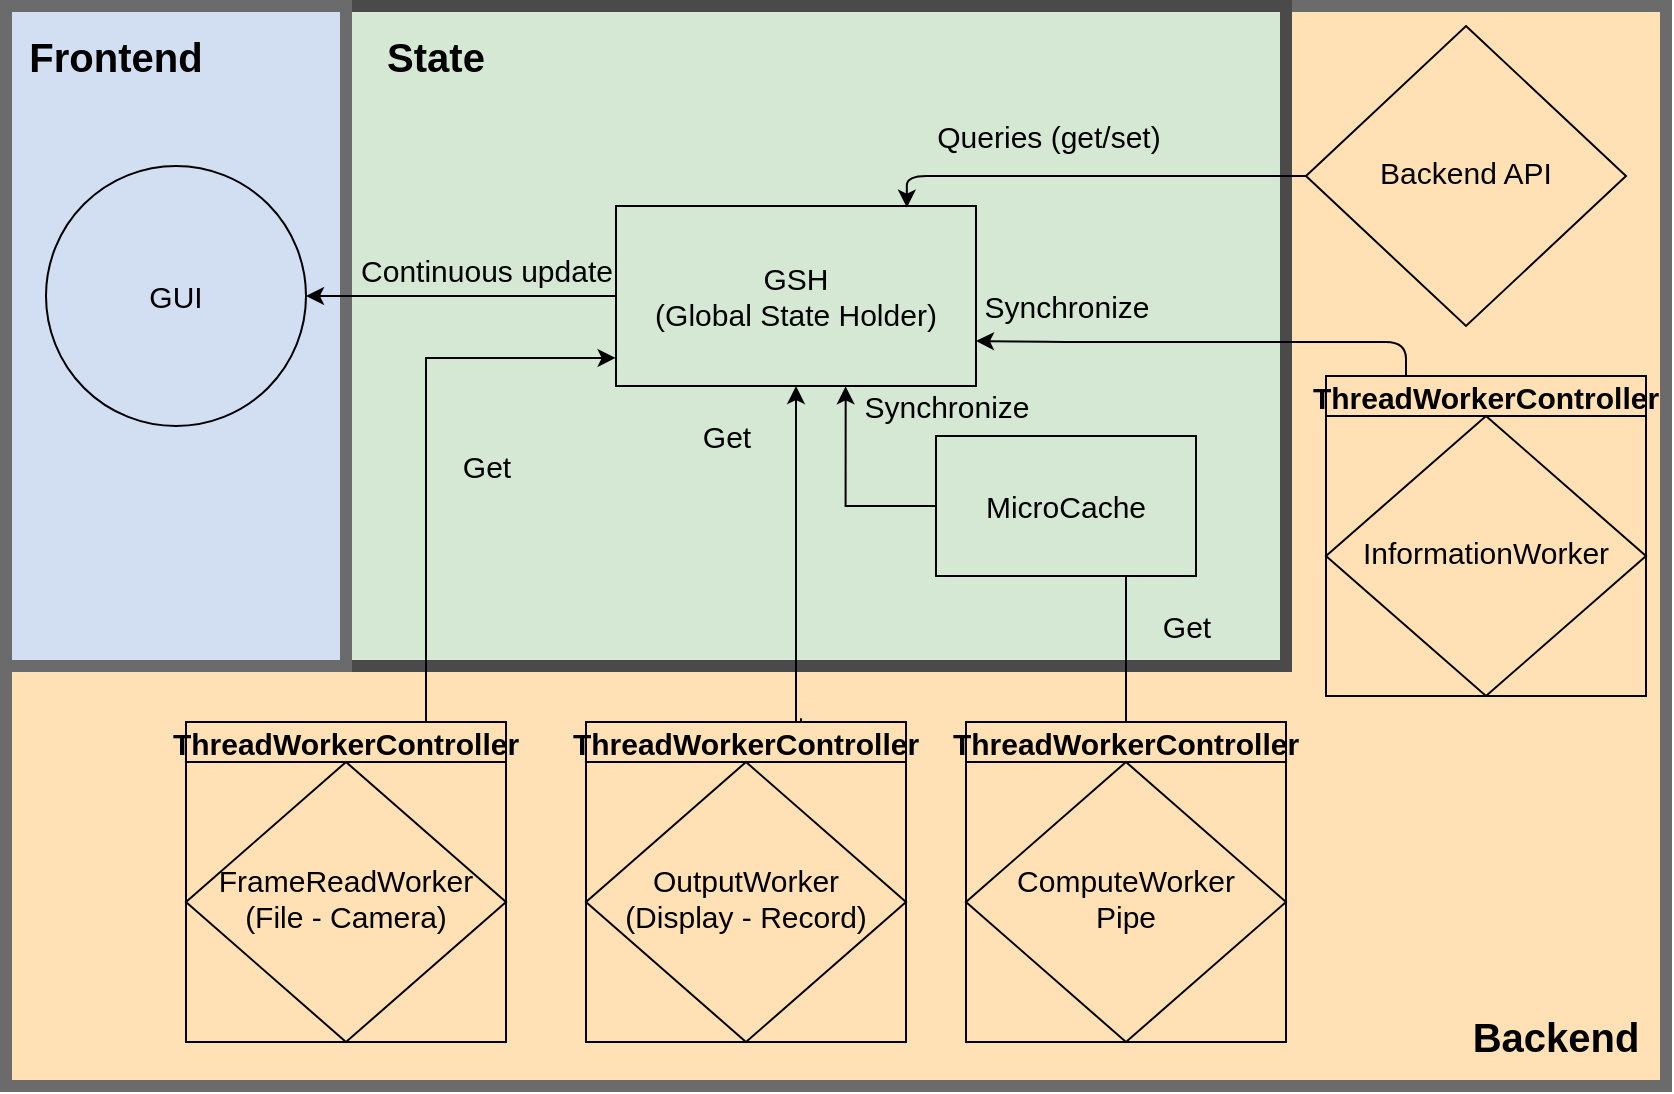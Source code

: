 <mxfile version="16.2.4" type="device"><diagram id="C5RBs43oDa-KdzZeNtuy" name="Page-1"><mxGraphModel dx="2324" dy="889" grid="1" gridSize="10" guides="1" tooltips="1" connect="1" arrows="1" fold="1" page="1" pageScale="1" pageWidth="2000" pageHeight="2000" math="0" shadow="0"><root><mxCell id="WIyWlLk6GJQsqaUBKTNV-0"/><mxCell id="WIyWlLk6GJQsqaUBKTNV-1" parent="WIyWlLk6GJQsqaUBKTNV-0"/><mxCell id="Gt_5XBKJtia0HL-Je6cC-202" value="" style="rounded=0;whiteSpace=wrap;html=1;labelBackgroundColor=none;fontSize=15;fontColor=none;strokeColor=#6B6B6B;strokeWidth=6;fillColor=#FFE1B5;gradientColor=none;gradientDirection=radial;" parent="WIyWlLk6GJQsqaUBKTNV-1" vertex="1"><mxGeometry x="470" y="80" width="830" height="540" as="geometry"/></mxCell><mxCell id="Gt_5XBKJtia0HL-Je6cC-203" value="" style="rounded=0;whiteSpace=wrap;html=1;labelBackgroundColor=none;fontSize=15;strokeColor=#4A4A4A;strokeWidth=6;fillColor=#d5e8d4;gradientDirection=radial;" parent="WIyWlLk6GJQsqaUBKTNV-1" vertex="1"><mxGeometry x="620" y="80" width="490" height="330" as="geometry"/></mxCell><mxCell id="Gt_5XBKJtia0HL-Je6cC-195" value="" style="rounded=0;whiteSpace=wrap;html=1;labelBackgroundColor=none;fontSize=15;fontColor=none;strokeColor=#6B6B6B;fillColor=#D2DEF2;strokeWidth=6;gradientDirection=radial;" parent="WIyWlLk6GJQsqaUBKTNV-1" vertex="1"><mxGeometry x="470" y="80" width="170" height="330" as="geometry"/></mxCell><mxCell id="Gt_5XBKJtia0HL-Je6cC-4" value="&lt;div style=&quot;font-size: 15px;&quot;&gt;GUI&lt;/div&gt;" style="ellipse;whiteSpace=wrap;html=1;aspect=fixed;fontSize=15;fillColor=none;" parent="WIyWlLk6GJQsqaUBKTNV-1" vertex="1"><mxGeometry x="490" y="160" width="130" height="130" as="geometry"/></mxCell><mxCell id="Gt_5XBKJtia0HL-Je6cC-158" style="edgeStyle=orthogonalEdgeStyle;orthogonalLoop=1;jettySize=auto;html=1;exitX=0;exitY=0.5;exitDx=0;exitDy=0;entryX=0.808;entryY=0.009;entryDx=0;entryDy=0;labelBackgroundColor=none;fontSize=15;fontColor=none;entryPerimeter=0;" parent="WIyWlLk6GJQsqaUBKTNV-1" source="Gt_5XBKJtia0HL-Je6cC-121" target="Gt_5XBKJtia0HL-Je6cC-128" edge="1"><mxGeometry relative="1" as="geometry"><Array as="points"><mxPoint x="920" y="165"/></Array></mxGeometry></mxCell><mxCell id="Gt_5XBKJtia0HL-Je6cC-159" value="&lt;div style=&quot;font-size: 15px&quot;&gt;Queries (get/set)&lt;/div&gt;" style="edgeLabel;html=1;align=center;verticalAlign=middle;resizable=0;points=[];fontSize=15;fontColor=none;labelBackgroundColor=none;" parent="Gt_5XBKJtia0HL-Je6cC-158" vertex="1" connectable="0"><mxGeometry x="-0.131" y="1" relative="1" as="geometry"><mxPoint x="-36" y="-21" as="offset"/></mxGeometry></mxCell><mxCell id="Gt_5XBKJtia0HL-Je6cC-121" value="Backend API" style="rhombus;whiteSpace=wrap;html=1;shadow=0;fontFamily=Helvetica;fontSize=15;align=center;strokeWidth=1;spacing=6;spacingTop=-4;fontColor=default;fillColor=none;" parent="WIyWlLk6GJQsqaUBKTNV-1" vertex="1"><mxGeometry x="1120" y="90" width="160" height="150" as="geometry"/></mxCell><mxCell id="Gt_5XBKJtia0HL-Je6cC-128" value="&lt;div style=&quot;font-size: 15px;&quot;&gt;GSH&lt;/div&gt;(Global State Holder)" style="whiteSpace=wrap;html=1;fontSize=15;fillColor=none;" parent="WIyWlLk6GJQsqaUBKTNV-1" vertex="1"><mxGeometry x="775" y="180" width="180" height="90" as="geometry"/></mxCell><mxCell id="Gt_5XBKJtia0HL-Je6cC-138" value="ThreadWorkerController" style="swimlane;labelBackgroundColor=none;fontSize=15;fontColor=none;startSize=20;fillColor=none;" parent="WIyWlLk6GJQsqaUBKTNV-1" vertex="1"><mxGeometry x="950" y="438" width="160" height="160" as="geometry"><mxRectangle x="740" y="510" width="190" height="23" as="alternateBounds"/></mxGeometry></mxCell><mxCell id="Gt_5XBKJtia0HL-Je6cC-142" value="&lt;div style=&quot;font-size: 15px;&quot;&gt;ComputeWorker&lt;/div&gt;&lt;div style=&quot;font-size: 15px;&quot;&gt;Pipe&lt;br style=&quot;font-size: 15px;&quot;&gt;&lt;/div&gt;" style="rhombus;whiteSpace=wrap;html=1;shadow=0;fontFamily=Helvetica;fontSize=15;align=center;strokeWidth=1;spacing=6;spacingTop=-4;direction=west;fillColor=none;" parent="Gt_5XBKJtia0HL-Je6cC-138" vertex="1"><mxGeometry y="20" width="160" height="140" as="geometry"/></mxCell><mxCell id="Gt_5XBKJtia0HL-Je6cC-143" value="ThreadWorkerController" style="swimlane;labelBackgroundColor=none;fontSize=15;fontColor=none;startSize=20;fillColor=none;" parent="WIyWlLk6GJQsqaUBKTNV-1" vertex="1"><mxGeometry x="1130" y="265" width="160" height="160" as="geometry"><mxRectangle x="740" y="510" width="190" height="23" as="alternateBounds"/></mxGeometry></mxCell><mxCell id="Gt_5XBKJtia0HL-Je6cC-144" value="InformationWorker" style="rhombus;whiteSpace=wrap;html=1;shadow=0;fontFamily=Helvetica;fontSize=15;align=center;strokeWidth=1;spacing=6;spacingTop=-4;fillColor=none;" parent="Gt_5XBKJtia0HL-Je6cC-143" vertex="1"><mxGeometry y="20" width="160" height="140" as="geometry"/></mxCell><mxCell id="Gt_5XBKJtia0HL-Je6cC-161" style="edgeStyle=orthogonalEdgeStyle;orthogonalLoop=1;jettySize=auto;html=1;entryX=1;entryY=0.75;entryDx=0;entryDy=0;labelBackgroundColor=none;fontSize=15;fontColor=none;exitX=0.25;exitY=0;exitDx=0;exitDy=0;" parent="WIyWlLk6GJQsqaUBKTNV-1" source="Gt_5XBKJtia0HL-Je6cC-143" target="Gt_5XBKJtia0HL-Je6cC-128" edge="1"><mxGeometry relative="1" as="geometry"><Array as="points"><mxPoint x="1170" y="248"/><mxPoint x="1000" y="248"/></Array><mxPoint x="865" y="465" as="sourcePoint"/></mxGeometry></mxCell><mxCell id="V91M2-9qFNgspooymhQg-10" style="edgeStyle=orthogonalEdgeStyle;rounded=0;orthogonalLoop=1;jettySize=auto;html=1;exitX=0.75;exitY=0;exitDx=0;exitDy=0;entryX=-0.001;entryY=0.844;entryDx=0;entryDy=0;entryPerimeter=0;fontSize=14;" parent="WIyWlLk6GJQsqaUBKTNV-1" source="Gt_5XBKJtia0HL-Je6cC-164" target="Gt_5XBKJtia0HL-Je6cC-128" edge="1"><mxGeometry relative="1" as="geometry"/></mxCell><mxCell id="Gt_5XBKJtia0HL-Je6cC-164" value="ThreadWorkerController" style="swimlane;labelBackgroundColor=none;fontSize=15;fontColor=none;startSize=20;fillColor=none;" parent="WIyWlLk6GJQsqaUBKTNV-1" vertex="1"><mxGeometry x="560" y="438" width="160" height="160" as="geometry"><mxRectangle x="740" y="510" width="190" height="23" as="alternateBounds"/></mxGeometry></mxCell><mxCell id="Gt_5XBKJtia0HL-Je6cC-165" value="&lt;div style=&quot;font-size: 15px;&quot;&gt;FrameReadWorker&lt;/div&gt;&lt;div style=&quot;font-size: 15px;&quot;&gt;(File - Camera)&lt;br style=&quot;font-size: 15px;&quot;&gt;&lt;/div&gt;" style="rhombus;whiteSpace=wrap;html=1;shadow=0;fontFamily=Helvetica;fontSize=15;align=center;strokeWidth=1;spacing=6;spacingTop=-4;direction=west;fillColor=none;" parent="Gt_5XBKJtia0HL-Je6cC-164" vertex="1"><mxGeometry y="20" width="160" height="140" as="geometry"/></mxCell><mxCell id="8v5MiDf0-nkRF40MGslN-5" style="edgeStyle=orthogonalEdgeStyle;rounded=0;orthogonalLoop=1;jettySize=auto;html=1;entryX=0.638;entryY=1.002;entryDx=0;entryDy=0;entryPerimeter=0;exitX=0;exitY=0.5;exitDx=0;exitDy=0;" parent="WIyWlLk6GJQsqaUBKTNV-1" source="Gt_5XBKJtia0HL-Je6cC-182" target="Gt_5XBKJtia0HL-Je6cC-128" edge="1"><mxGeometry relative="1" as="geometry"><Array as="points"/><mxPoint x="995" y="340" as="sourcePoint"/></mxGeometry></mxCell><mxCell id="Gt_5XBKJtia0HL-Je6cC-182" value="MicroCache" style="whiteSpace=wrap;html=1;fontSize=15;fillColor=none;" parent="WIyWlLk6GJQsqaUBKTNV-1" vertex="1"><mxGeometry x="935" y="295" width="130" height="70" as="geometry"/></mxCell><mxCell id="Gt_5XBKJtia0HL-Je6cC-191" value="Get" style="endArrow=none;html=1;rounded=0;labelBackgroundColor=none;fontSize=15;fontColor=none;edgeStyle=orthogonalEdgeStyle;startArrow=none;exitX=0.5;exitY=0;exitDx=0;exitDy=0;" parent="WIyWlLk6GJQsqaUBKTNV-1" source="Gt_5XBKJtia0HL-Je6cC-138" edge="1"><mxGeometry x="0.315" y="-30" width="50" height="50" relative="1" as="geometry"><mxPoint x="1130" y="510" as="sourcePoint"/><mxPoint x="1030" y="365" as="targetPoint"/><mxPoint as="offset"/><Array as="points"><mxPoint x="1030" y="400"/><mxPoint x="1030" y="400"/></Array></mxGeometry></mxCell><mxCell id="Gt_5XBKJtia0HL-Je6cC-205" value="&lt;font style=&quot;font-size: 20px&quot;&gt;&lt;b&gt;Frontend&lt;/b&gt;&lt;/font&gt;" style="text;html=1;strokeColor=none;fillColor=none;align=center;verticalAlign=middle;whiteSpace=wrap;rounded=0;labelBackgroundColor=none;fontSize=14;fontColor=default;" parent="WIyWlLk6GJQsqaUBKTNV-1" vertex="1"><mxGeometry x="480" y="80" width="90" height="50" as="geometry"/></mxCell><mxCell id="Gt_5XBKJtia0HL-Je6cC-207" value="&lt;font style=&quot;font-size: 20px&quot;&gt;&lt;b&gt;State&lt;/b&gt;&lt;/font&gt;" style="text;html=1;strokeColor=none;fillColor=none;align=center;verticalAlign=middle;whiteSpace=wrap;rounded=0;labelBackgroundColor=none;fontSize=14;fontColor=default;" parent="WIyWlLk6GJQsqaUBKTNV-1" vertex="1"><mxGeometry x="640" y="80" width="90" height="50" as="geometry"/></mxCell><mxCell id="Gt_5XBKJtia0HL-Je6cC-208" value="&lt;font style=&quot;font-size: 20px&quot;&gt;&lt;b&gt;&lt;font style=&quot;font-size: 20px&quot;&gt;Backend&lt;/font&gt;&lt;/b&gt;&lt;/font&gt;" style="text;html=1;strokeColor=none;fillColor=none;align=center;verticalAlign=middle;whiteSpace=wrap;rounded=0;labelBackgroundColor=none;fontSize=14;fontColor=default;" parent="WIyWlLk6GJQsqaUBKTNV-1" vertex="1"><mxGeometry x="1200" y="570" width="90" height="50" as="geometry"/></mxCell><mxCell id="Gt_5XBKJtia0HL-Je6cC-213" style="edgeStyle=orthogonalEdgeStyle;rounded=1;orthogonalLoop=1;jettySize=auto;html=1;entryX=1;entryY=0.5;entryDx=0;entryDy=0;labelBackgroundColor=none;fontSize=20;fontColor=default;exitX=0;exitY=0.5;exitDx=0;exitDy=0;" parent="WIyWlLk6GJQsqaUBKTNV-1" source="Gt_5XBKJtia0HL-Je6cC-128" target="Gt_5XBKJtia0HL-Je6cC-4" edge="1"><mxGeometry relative="1" as="geometry"><Array as="points"><mxPoint x="620" y="225"/></Array></mxGeometry></mxCell><mxCell id="Gt_5XBKJtia0HL-Je6cC-214" value="&lt;font style=&quot;font-size: 15px&quot;&gt;Continuous update&lt;/font&gt;" style="edgeLabel;html=1;align=center;verticalAlign=middle;resizable=0;points=[];fontSize=20;fontColor=default;labelBackgroundColor=none;rotation=0;" parent="Gt_5XBKJtia0HL-Je6cC-213" vertex="1" connectable="0"><mxGeometry x="0.371" relative="1" as="geometry"><mxPoint x="41" y="-15" as="offset"/></mxGeometry></mxCell><mxCell id="8v5MiDf0-nkRF40MGslN-2" value="&lt;div style=&quot;font-size: 15px;&quot;&gt;Synchronize&lt;/div&gt;" style="edgeLabel;html=1;align=center;verticalAlign=middle;resizable=0;points=[];fontSize=15;fontColor=none;labelBackgroundColor=none;" parent="WIyWlLk6GJQsqaUBKTNV-1" vertex="1" connectable="0"><mxGeometry x="940" y="280.0" as="geometry"/></mxCell><mxCell id="V91M2-9qFNgspooymhQg-0" style="edgeStyle=orthogonalEdgeStyle;rounded=0;orthogonalLoop=1;jettySize=auto;html=1;exitX=0.672;exitY=-0.012;exitDx=0;exitDy=0;entryX=0.5;entryY=1;entryDx=0;entryDy=0;exitPerimeter=0;" parent="WIyWlLk6GJQsqaUBKTNV-1" source="Gt_5XBKJtia0HL-Je6cC-166" target="Gt_5XBKJtia0HL-Je6cC-128" edge="1"><mxGeometry relative="1" as="geometry"><mxPoint x="1060" y="220" as="targetPoint"/><Array as="points"><mxPoint x="868" y="438"/><mxPoint x="865" y="438"/></Array></mxGeometry></mxCell><mxCell id="V91M2-9qFNgspooymhQg-2" value="&lt;div style=&quot;font-size: 15px&quot;&gt;Get&lt;/div&gt;" style="edgeLabel;html=1;align=center;verticalAlign=middle;resizable=0;points=[];fontSize=15;fontColor=none;labelBackgroundColor=none;" parent="WIyWlLk6GJQsqaUBKTNV-1" vertex="1" connectable="0"><mxGeometry x="710.001" y="310.0" as="geometry"/></mxCell><mxCell id="V91M2-9qFNgspooymhQg-5" style="edgeStyle=orthogonalEdgeStyle;rounded=0;orthogonalLoop=1;jettySize=auto;html=1;exitX=0.5;exitY=1;exitDx=0;exitDy=0;fontSize=14;" parent="WIyWlLk6GJQsqaUBKTNV-1" source="Gt_5XBKJtia0HL-Je6cC-195" target="Gt_5XBKJtia0HL-Je6cC-195" edge="1"><mxGeometry relative="1" as="geometry"/></mxCell><mxCell id="Gt_5XBKJtia0HL-Je6cC-166" value="ThreadWorkerController" style="swimlane;labelBackgroundColor=none;fontSize=15;fontColor=none;startSize=20;fillColor=none;" parent="WIyWlLk6GJQsqaUBKTNV-1" vertex="1"><mxGeometry x="760" y="438" width="160" height="160" as="geometry"><mxRectangle x="740" y="510" width="190" height="23" as="alternateBounds"/></mxGeometry></mxCell><mxCell id="Gt_5XBKJtia0HL-Je6cC-167" value="&lt;div style=&quot;font-size: 15px;&quot;&gt;OutputWorker&lt;/div&gt;(Display - Record)" style="rhombus;whiteSpace=wrap;html=1;shadow=0;fontFamily=Helvetica;fontSize=15;align=center;strokeWidth=1;spacing=6;spacingTop=-4;direction=west;fillColor=none;" parent="Gt_5XBKJtia0HL-Je6cC-166" vertex="1"><mxGeometry y="20" width="160" height="140" as="geometry"/></mxCell><mxCell id="V91M2-9qFNgspooymhQg-8" value="&lt;div style=&quot;font-size: 15px;&quot;&gt;Synchronize&lt;/div&gt;" style="edgeLabel;html=1;align=center;verticalAlign=middle;resizable=0;points=[];fontSize=15;fontColor=none;labelBackgroundColor=none;" parent="WIyWlLk6GJQsqaUBKTNV-1" vertex="1" connectable="0"><mxGeometry x="1000" y="230.0" as="geometry"/></mxCell><mxCell id="V91M2-9qFNgspooymhQg-13" value="&lt;div style=&quot;font-size: 15px&quot;&gt;Get&lt;/div&gt;" style="edgeLabel;html=1;align=center;verticalAlign=middle;resizable=0;points=[];fontSize=15;fontColor=none;labelBackgroundColor=none;" parent="WIyWlLk6GJQsqaUBKTNV-1" vertex="1" connectable="0"><mxGeometry x="830.001" y="295.0" as="geometry"/></mxCell></root></mxGraphModel></diagram></mxfile>